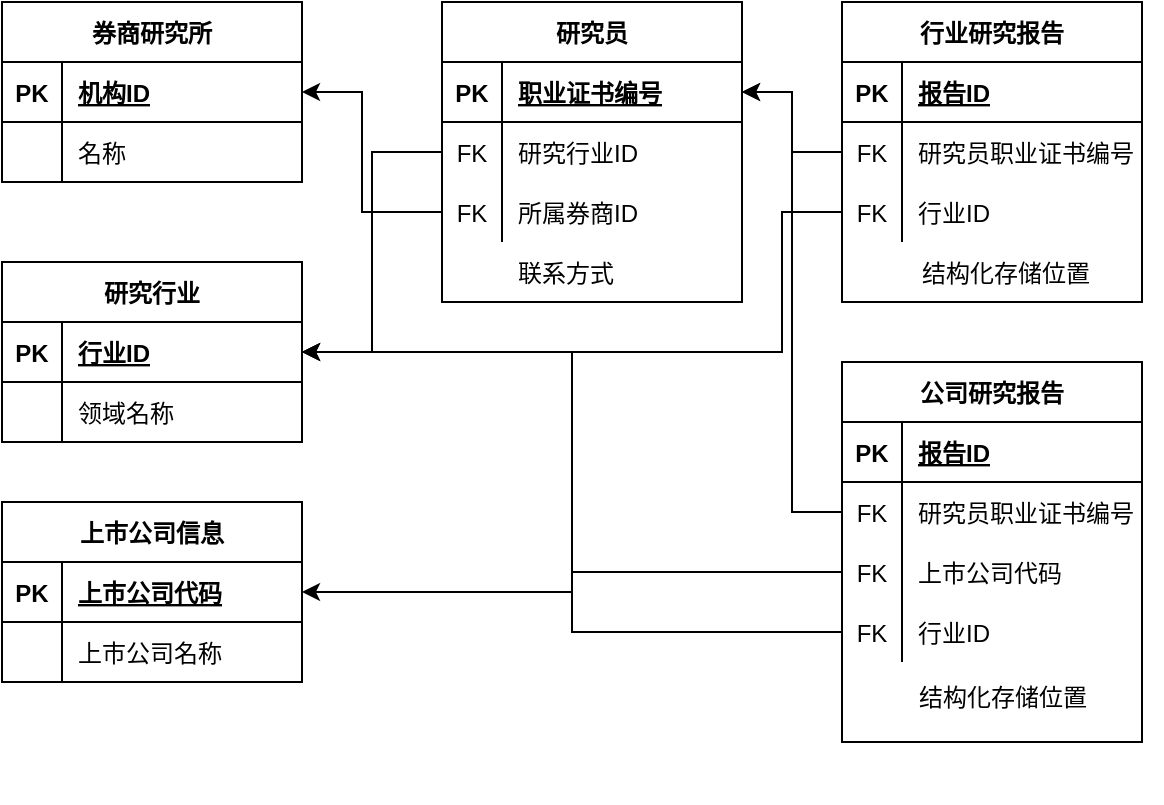 <mxfile version="14.4.9" type="github">
  <diagram id="uSX-9S-eXGz2k6nIvwEQ" name="第 1 页">
    <mxGraphModel dx="1136" dy="670" grid="1" gridSize="10" guides="1" tooltips="1" connect="1" arrows="1" fold="1" page="1" pageScale="1" pageWidth="850" pageHeight="1100" math="0" shadow="0">
      <root>
        <mxCell id="0" />
        <mxCell id="1" parent="0" />
        <mxCell id="vnZ6nE50Qv4-x-l0_GSR-1" value="券商研究所" style="shape=table;startSize=30;container=1;collapsible=1;childLayout=tableLayout;fixedRows=1;rowLines=0;fontStyle=1;align=center;resizeLast=1;" parent="1" vertex="1">
          <mxGeometry x="60" y="110" width="150" height="90" as="geometry" />
        </mxCell>
        <mxCell id="vnZ6nE50Qv4-x-l0_GSR-2" value="" style="shape=partialRectangle;collapsible=0;dropTarget=0;pointerEvents=0;fillColor=none;top=0;left=0;bottom=1;right=0;points=[[0,0.5],[1,0.5]];portConstraint=eastwest;" parent="vnZ6nE50Qv4-x-l0_GSR-1" vertex="1">
          <mxGeometry y="30" width="150" height="30" as="geometry" />
        </mxCell>
        <mxCell id="vnZ6nE50Qv4-x-l0_GSR-3" value="PK" style="shape=partialRectangle;connectable=0;fillColor=none;top=0;left=0;bottom=0;right=0;fontStyle=1;overflow=hidden;" parent="vnZ6nE50Qv4-x-l0_GSR-2" vertex="1">
          <mxGeometry width="30" height="30" as="geometry" />
        </mxCell>
        <mxCell id="vnZ6nE50Qv4-x-l0_GSR-4" value="机构ID" style="shape=partialRectangle;connectable=0;fillColor=none;top=0;left=0;bottom=0;right=0;align=left;spacingLeft=6;fontStyle=5;overflow=hidden;" parent="vnZ6nE50Qv4-x-l0_GSR-2" vertex="1">
          <mxGeometry x="30" width="120" height="30" as="geometry" />
        </mxCell>
        <mxCell id="vnZ6nE50Qv4-x-l0_GSR-5" value="" style="shape=partialRectangle;collapsible=0;dropTarget=0;pointerEvents=0;fillColor=none;top=0;left=0;bottom=0;right=0;points=[[0,0.5],[1,0.5]];portConstraint=eastwest;" parent="vnZ6nE50Qv4-x-l0_GSR-1" vertex="1">
          <mxGeometry y="60" width="150" height="30" as="geometry" />
        </mxCell>
        <mxCell id="vnZ6nE50Qv4-x-l0_GSR-6" value="" style="shape=partialRectangle;connectable=0;fillColor=none;top=0;left=0;bottom=0;right=0;editable=1;overflow=hidden;" parent="vnZ6nE50Qv4-x-l0_GSR-5" vertex="1">
          <mxGeometry width="30" height="30" as="geometry" />
        </mxCell>
        <mxCell id="vnZ6nE50Qv4-x-l0_GSR-7" value="名称" style="shape=partialRectangle;connectable=0;fillColor=none;top=0;left=0;bottom=0;right=0;align=left;spacingLeft=6;overflow=hidden;" parent="vnZ6nE50Qv4-x-l0_GSR-5" vertex="1">
          <mxGeometry x="30" width="120" height="30" as="geometry" />
        </mxCell>
        <mxCell id="vnZ6nE50Qv4-x-l0_GSR-58" style="edgeStyle=orthogonalEdgeStyle;rounded=0;orthogonalLoop=1;jettySize=auto;html=1;exitX=0;exitY=0.5;exitDx=0;exitDy=0;" parent="1" source="vnZ6nE50Qv4-x-l0_GSR-55" target="vnZ6nE50Qv4-x-l0_GSR-2" edge="1">
          <mxGeometry relative="1" as="geometry">
            <Array as="points">
              <mxPoint x="240" y="215" />
              <mxPoint x="240" y="155" />
            </Array>
          </mxGeometry>
        </mxCell>
        <mxCell id="vnZ6nE50Qv4-x-l0_GSR-59" value="研究行业" style="shape=table;startSize=30;container=1;collapsible=1;childLayout=tableLayout;fixedRows=1;rowLines=0;fontStyle=1;align=center;resizeLast=1;" parent="1" vertex="1">
          <mxGeometry x="60" y="240" width="150" height="90" as="geometry" />
        </mxCell>
        <mxCell id="vnZ6nE50Qv4-x-l0_GSR-60" value="" style="shape=partialRectangle;collapsible=0;dropTarget=0;pointerEvents=0;fillColor=none;top=0;left=0;bottom=1;right=0;points=[[0,0.5],[1,0.5]];portConstraint=eastwest;" parent="vnZ6nE50Qv4-x-l0_GSR-59" vertex="1">
          <mxGeometry y="30" width="150" height="30" as="geometry" />
        </mxCell>
        <mxCell id="vnZ6nE50Qv4-x-l0_GSR-61" value="PK" style="shape=partialRectangle;connectable=0;fillColor=none;top=0;left=0;bottom=0;right=0;fontStyle=1;overflow=hidden;" parent="vnZ6nE50Qv4-x-l0_GSR-60" vertex="1">
          <mxGeometry width="30" height="30" as="geometry" />
        </mxCell>
        <mxCell id="vnZ6nE50Qv4-x-l0_GSR-62" value="行业ID" style="shape=partialRectangle;connectable=0;fillColor=none;top=0;left=0;bottom=0;right=0;align=left;spacingLeft=6;fontStyle=5;overflow=hidden;" parent="vnZ6nE50Qv4-x-l0_GSR-60" vertex="1">
          <mxGeometry x="30" width="120" height="30" as="geometry" />
        </mxCell>
        <mxCell id="vnZ6nE50Qv4-x-l0_GSR-63" value="" style="shape=partialRectangle;collapsible=0;dropTarget=0;pointerEvents=0;fillColor=none;top=0;left=0;bottom=0;right=0;points=[[0,0.5],[1,0.5]];portConstraint=eastwest;" parent="vnZ6nE50Qv4-x-l0_GSR-59" vertex="1">
          <mxGeometry y="60" width="150" height="30" as="geometry" />
        </mxCell>
        <mxCell id="vnZ6nE50Qv4-x-l0_GSR-64" value="" style="shape=partialRectangle;connectable=0;fillColor=none;top=0;left=0;bottom=0;right=0;editable=1;overflow=hidden;" parent="vnZ6nE50Qv4-x-l0_GSR-63" vertex="1">
          <mxGeometry width="30" height="30" as="geometry" />
        </mxCell>
        <mxCell id="vnZ6nE50Qv4-x-l0_GSR-65" value="领域名称" style="shape=partialRectangle;connectable=0;fillColor=none;top=0;left=0;bottom=0;right=0;align=left;spacingLeft=6;overflow=hidden;" parent="vnZ6nE50Qv4-x-l0_GSR-63" vertex="1">
          <mxGeometry x="30" width="120" height="30" as="geometry" />
        </mxCell>
        <mxCell id="vnZ6nE50Qv4-x-l0_GSR-75" value="" style="group" parent="1" vertex="1" connectable="0">
          <mxGeometry x="280" y="110" width="150" height="150" as="geometry" />
        </mxCell>
        <mxCell id="vnZ6nE50Qv4-x-l0_GSR-45" value="研究员" style="shape=table;startSize=30;container=1;collapsible=1;childLayout=tableLayout;fixedRows=1;rowLines=0;fontStyle=1;align=center;resizeLast=1;" parent="vnZ6nE50Qv4-x-l0_GSR-75" vertex="1">
          <mxGeometry width="150" height="150" as="geometry" />
        </mxCell>
        <mxCell id="vnZ6nE50Qv4-x-l0_GSR-46" value="" style="shape=partialRectangle;collapsible=0;dropTarget=0;pointerEvents=0;fillColor=none;top=0;left=0;bottom=1;right=0;points=[[0,0.5],[1,0.5]];portConstraint=eastwest;" parent="vnZ6nE50Qv4-x-l0_GSR-45" vertex="1">
          <mxGeometry y="30" width="150" height="30" as="geometry" />
        </mxCell>
        <mxCell id="vnZ6nE50Qv4-x-l0_GSR-47" value="PK" style="shape=partialRectangle;connectable=0;fillColor=none;top=0;left=0;bottom=0;right=0;fontStyle=1;overflow=hidden;" parent="vnZ6nE50Qv4-x-l0_GSR-46" vertex="1">
          <mxGeometry width="30" height="30" as="geometry" />
        </mxCell>
        <mxCell id="vnZ6nE50Qv4-x-l0_GSR-48" value="职业证书编号" style="shape=partialRectangle;connectable=0;fillColor=none;top=0;left=0;bottom=0;right=0;align=left;spacingLeft=6;fontStyle=5;overflow=hidden;" parent="vnZ6nE50Qv4-x-l0_GSR-46" vertex="1">
          <mxGeometry x="30" width="120" height="30" as="geometry" />
        </mxCell>
        <mxCell id="vnZ6nE50Qv4-x-l0_GSR-49" value="" style="shape=partialRectangle;collapsible=0;dropTarget=0;pointerEvents=0;fillColor=none;top=0;left=0;bottom=0;right=0;points=[[0,0.5],[1,0.5]];portConstraint=eastwest;" parent="vnZ6nE50Qv4-x-l0_GSR-45" vertex="1">
          <mxGeometry y="60" width="150" height="30" as="geometry" />
        </mxCell>
        <mxCell id="vnZ6nE50Qv4-x-l0_GSR-50" value="FK" style="shape=partialRectangle;connectable=0;fillColor=none;top=0;left=0;bottom=0;right=0;editable=1;overflow=hidden;" parent="vnZ6nE50Qv4-x-l0_GSR-49" vertex="1">
          <mxGeometry width="30" height="30" as="geometry" />
        </mxCell>
        <mxCell id="vnZ6nE50Qv4-x-l0_GSR-51" value="研究行业ID" style="shape=partialRectangle;connectable=0;fillColor=none;top=0;left=0;bottom=0;right=0;align=left;spacingLeft=6;overflow=hidden;" parent="vnZ6nE50Qv4-x-l0_GSR-49" vertex="1">
          <mxGeometry x="30" width="120" height="30" as="geometry" />
        </mxCell>
        <mxCell id="vnZ6nE50Qv4-x-l0_GSR-55" value="" style="shape=partialRectangle;collapsible=0;dropTarget=0;pointerEvents=0;fillColor=none;top=0;left=0;bottom=0;right=0;points=[[0,0.5],[1,0.5]];portConstraint=eastwest;" parent="vnZ6nE50Qv4-x-l0_GSR-45" vertex="1">
          <mxGeometry y="90" width="150" height="30" as="geometry" />
        </mxCell>
        <mxCell id="vnZ6nE50Qv4-x-l0_GSR-56" value="FK" style="shape=partialRectangle;connectable=0;fillColor=none;top=0;left=0;bottom=0;right=0;editable=1;overflow=hidden;" parent="vnZ6nE50Qv4-x-l0_GSR-55" vertex="1">
          <mxGeometry width="30" height="30" as="geometry" />
        </mxCell>
        <mxCell id="vnZ6nE50Qv4-x-l0_GSR-57" value="所属券商ID" style="shape=partialRectangle;connectable=0;fillColor=none;top=0;left=0;bottom=0;right=0;align=left;spacingLeft=6;overflow=hidden;" parent="vnZ6nE50Qv4-x-l0_GSR-55" vertex="1">
          <mxGeometry x="30" width="120" height="30" as="geometry" />
        </mxCell>
        <mxCell id="vnZ6nE50Qv4-x-l0_GSR-73" value="" style="shape=partialRectangle;connectable=0;fillColor=none;top=0;left=0;bottom=0;right=0;editable=1;overflow=hidden;" parent="vnZ6nE50Qv4-x-l0_GSR-75" vertex="1">
          <mxGeometry y="120" width="30" height="30" as="geometry" />
        </mxCell>
        <mxCell id="vnZ6nE50Qv4-x-l0_GSR-74" value="联系方式" style="shape=partialRectangle;connectable=0;fillColor=none;top=0;left=0;bottom=0;right=0;align=left;spacingLeft=6;overflow=hidden;" parent="vnZ6nE50Qv4-x-l0_GSR-75" vertex="1">
          <mxGeometry x="30" y="120" width="120" height="30" as="geometry" />
        </mxCell>
        <mxCell id="vnZ6nE50Qv4-x-l0_GSR-77" style="edgeStyle=orthogonalEdgeStyle;rounded=0;orthogonalLoop=1;jettySize=auto;html=1;exitX=0;exitY=0.5;exitDx=0;exitDy=0;entryX=1;entryY=0.5;entryDx=0;entryDy=0;" parent="1" source="vnZ6nE50Qv4-x-l0_GSR-49" target="vnZ6nE50Qv4-x-l0_GSR-60" edge="1">
          <mxGeometry relative="1" as="geometry" />
        </mxCell>
        <mxCell id="vnZ6nE50Qv4-x-l0_GSR-78" value="" style="group" parent="1" vertex="1" connectable="0">
          <mxGeometry x="480" y="110" width="160" height="150" as="geometry" />
        </mxCell>
        <mxCell id="vnZ6nE50Qv4-x-l0_GSR-79" value="行业研究报告" style="shape=table;startSize=30;container=1;collapsible=1;childLayout=tableLayout;fixedRows=1;rowLines=0;fontStyle=1;align=center;resizeLast=1;" parent="vnZ6nE50Qv4-x-l0_GSR-78" vertex="1">
          <mxGeometry width="150" height="150" as="geometry" />
        </mxCell>
        <mxCell id="vnZ6nE50Qv4-x-l0_GSR-80" value="" style="shape=partialRectangle;collapsible=0;dropTarget=0;pointerEvents=0;fillColor=none;top=0;left=0;bottom=1;right=0;points=[[0,0.5],[1,0.5]];portConstraint=eastwest;" parent="vnZ6nE50Qv4-x-l0_GSR-79" vertex="1">
          <mxGeometry y="30" width="150" height="30" as="geometry" />
        </mxCell>
        <mxCell id="vnZ6nE50Qv4-x-l0_GSR-81" value="PK" style="shape=partialRectangle;connectable=0;fillColor=none;top=0;left=0;bottom=0;right=0;fontStyle=1;overflow=hidden;" parent="vnZ6nE50Qv4-x-l0_GSR-80" vertex="1">
          <mxGeometry width="30" height="30" as="geometry" />
        </mxCell>
        <mxCell id="vnZ6nE50Qv4-x-l0_GSR-82" value="报告ID" style="shape=partialRectangle;connectable=0;fillColor=none;top=0;left=0;bottom=0;right=0;align=left;spacingLeft=6;fontStyle=5;overflow=hidden;" parent="vnZ6nE50Qv4-x-l0_GSR-80" vertex="1">
          <mxGeometry x="30" width="120" height="30" as="geometry" />
        </mxCell>
        <mxCell id="vnZ6nE50Qv4-x-l0_GSR-83" value="" style="shape=partialRectangle;collapsible=0;dropTarget=0;pointerEvents=0;fillColor=none;top=0;left=0;bottom=0;right=0;points=[[0,0.5],[1,0.5]];portConstraint=eastwest;" parent="vnZ6nE50Qv4-x-l0_GSR-79" vertex="1">
          <mxGeometry y="60" width="150" height="30" as="geometry" />
        </mxCell>
        <mxCell id="vnZ6nE50Qv4-x-l0_GSR-84" value="FK" style="shape=partialRectangle;connectable=0;fillColor=none;top=0;left=0;bottom=0;right=0;editable=1;overflow=hidden;" parent="vnZ6nE50Qv4-x-l0_GSR-83" vertex="1">
          <mxGeometry width="30" height="30" as="geometry" />
        </mxCell>
        <mxCell id="vnZ6nE50Qv4-x-l0_GSR-85" value="研究员职业证书编号" style="shape=partialRectangle;connectable=0;fillColor=none;top=0;left=0;bottom=0;right=0;align=left;spacingLeft=6;overflow=hidden;" parent="vnZ6nE50Qv4-x-l0_GSR-83" vertex="1">
          <mxGeometry x="30" width="120" height="30" as="geometry" />
        </mxCell>
        <mxCell id="vnZ6nE50Qv4-x-l0_GSR-86" value="" style="shape=partialRectangle;collapsible=0;dropTarget=0;pointerEvents=0;fillColor=none;top=0;left=0;bottom=0;right=0;points=[[0,0.5],[1,0.5]];portConstraint=eastwest;" parent="vnZ6nE50Qv4-x-l0_GSR-79" vertex="1">
          <mxGeometry y="90" width="150" height="30" as="geometry" />
        </mxCell>
        <mxCell id="vnZ6nE50Qv4-x-l0_GSR-87" value="FK" style="shape=partialRectangle;connectable=0;fillColor=none;top=0;left=0;bottom=0;right=0;editable=1;overflow=hidden;" parent="vnZ6nE50Qv4-x-l0_GSR-86" vertex="1">
          <mxGeometry width="30" height="30" as="geometry" />
        </mxCell>
        <mxCell id="vnZ6nE50Qv4-x-l0_GSR-88" value="行业ID" style="shape=partialRectangle;connectable=0;fillColor=none;top=0;left=0;bottom=0;right=0;align=left;spacingLeft=6;overflow=hidden;" parent="vnZ6nE50Qv4-x-l0_GSR-86" vertex="1">
          <mxGeometry x="30" width="120" height="30" as="geometry" />
        </mxCell>
        <mxCell id="vnZ6nE50Qv4-x-l0_GSR-94" style="edgeStyle=orthogonalEdgeStyle;rounded=0;orthogonalLoop=1;jettySize=auto;html=1;exitX=1;exitY=0.5;exitDx=0;exitDy=0;" parent="vnZ6nE50Qv4-x-l0_GSR-79" source="vnZ6nE50Qv4-x-l0_GSR-83" target="vnZ6nE50Qv4-x-l0_GSR-83" edge="1">
          <mxGeometry relative="1" as="geometry" />
        </mxCell>
        <mxCell id="vnZ6nE50Qv4-x-l0_GSR-89" value="" style="shape=partialRectangle;connectable=0;fillColor=none;top=0;left=0;bottom=0;right=0;editable=1;overflow=hidden;" parent="vnZ6nE50Qv4-x-l0_GSR-78" vertex="1">
          <mxGeometry y="120" width="32" height="30" as="geometry" />
        </mxCell>
        <mxCell id="vnZ6nE50Qv4-x-l0_GSR-90" value="结构化存储位置" style="shape=partialRectangle;connectable=0;fillColor=none;top=0;left=0;bottom=0;right=0;align=left;spacingLeft=6;overflow=hidden;" parent="vnZ6nE50Qv4-x-l0_GSR-78" vertex="1">
          <mxGeometry x="32" y="120" width="108" height="30" as="geometry" />
        </mxCell>
        <mxCell id="vnZ6nE50Qv4-x-l0_GSR-91" style="edgeStyle=orthogonalEdgeStyle;rounded=0;orthogonalLoop=1;jettySize=auto;html=1;exitX=0;exitY=0.5;exitDx=0;exitDy=0;entryX=1;entryY=0.5;entryDx=0;entryDy=0;" parent="1" source="vnZ6nE50Qv4-x-l0_GSR-86" target="vnZ6nE50Qv4-x-l0_GSR-60" edge="1">
          <mxGeometry relative="1" as="geometry">
            <Array as="points">
              <mxPoint x="450" y="215" />
              <mxPoint x="450" y="285" />
            </Array>
          </mxGeometry>
        </mxCell>
        <mxCell id="vnZ6nE50Qv4-x-l0_GSR-92" style="edgeStyle=orthogonalEdgeStyle;rounded=0;orthogonalLoop=1;jettySize=auto;html=1;exitX=0;exitY=0.5;exitDx=0;exitDy=0;entryX=1;entryY=0.5;entryDx=0;entryDy=0;" parent="1" source="vnZ6nE50Qv4-x-l0_GSR-83" target="vnZ6nE50Qv4-x-l0_GSR-46" edge="1">
          <mxGeometry relative="1" as="geometry" />
        </mxCell>
        <mxCell id="vnZ6nE50Qv4-x-l0_GSR-95" value="" style="group" parent="1" vertex="1" connectable="0">
          <mxGeometry x="60" y="360" width="160" height="150" as="geometry" />
        </mxCell>
        <mxCell id="vnZ6nE50Qv4-x-l0_GSR-96" value="上市公司信息" style="shape=table;startSize=30;container=1;collapsible=1;childLayout=tableLayout;fixedRows=1;rowLines=0;fontStyle=1;align=center;resizeLast=1;" parent="vnZ6nE50Qv4-x-l0_GSR-95" vertex="1">
          <mxGeometry width="150" height="90" as="geometry" />
        </mxCell>
        <mxCell id="vnZ6nE50Qv4-x-l0_GSR-97" value="" style="shape=partialRectangle;collapsible=0;dropTarget=0;pointerEvents=0;fillColor=none;top=0;left=0;bottom=1;right=0;points=[[0,0.5],[1,0.5]];portConstraint=eastwest;" parent="vnZ6nE50Qv4-x-l0_GSR-96" vertex="1">
          <mxGeometry y="30" width="150" height="30" as="geometry" />
        </mxCell>
        <mxCell id="vnZ6nE50Qv4-x-l0_GSR-98" value="PK" style="shape=partialRectangle;connectable=0;fillColor=none;top=0;left=0;bottom=0;right=0;fontStyle=1;overflow=hidden;" parent="vnZ6nE50Qv4-x-l0_GSR-97" vertex="1">
          <mxGeometry width="30" height="30" as="geometry" />
        </mxCell>
        <mxCell id="vnZ6nE50Qv4-x-l0_GSR-99" value="上市公司代码" style="shape=partialRectangle;connectable=0;fillColor=none;top=0;left=0;bottom=0;right=0;align=left;spacingLeft=6;fontStyle=5;overflow=hidden;" parent="vnZ6nE50Qv4-x-l0_GSR-97" vertex="1">
          <mxGeometry x="30" width="120" height="30" as="geometry" />
        </mxCell>
        <mxCell id="vnZ6nE50Qv4-x-l0_GSR-100" value="" style="shape=partialRectangle;collapsible=0;dropTarget=0;pointerEvents=0;fillColor=none;top=0;left=0;bottom=0;right=0;points=[[0,0.5],[1,0.5]];portConstraint=eastwest;" parent="vnZ6nE50Qv4-x-l0_GSR-96" vertex="1">
          <mxGeometry y="60" width="150" height="30" as="geometry" />
        </mxCell>
        <mxCell id="vnZ6nE50Qv4-x-l0_GSR-101" value="" style="shape=partialRectangle;connectable=0;fillColor=none;top=0;left=0;bottom=0;right=0;editable=1;overflow=hidden;" parent="vnZ6nE50Qv4-x-l0_GSR-100" vertex="1">
          <mxGeometry width="30" height="30" as="geometry" />
        </mxCell>
        <mxCell id="vnZ6nE50Qv4-x-l0_GSR-102" value="上市公司名称" style="shape=partialRectangle;connectable=0;fillColor=none;top=0;left=0;bottom=0;right=0;align=left;spacingLeft=6;overflow=hidden;" parent="vnZ6nE50Qv4-x-l0_GSR-100" vertex="1">
          <mxGeometry x="30" width="120" height="30" as="geometry" />
        </mxCell>
        <mxCell id="vnZ6nE50Qv4-x-l0_GSR-106" style="edgeStyle=orthogonalEdgeStyle;rounded=0;orthogonalLoop=1;jettySize=auto;html=1;exitX=1;exitY=0.5;exitDx=0;exitDy=0;" parent="vnZ6nE50Qv4-x-l0_GSR-96" source="vnZ6nE50Qv4-x-l0_GSR-100" target="vnZ6nE50Qv4-x-l0_GSR-100" edge="1">
          <mxGeometry relative="1" as="geometry" />
        </mxCell>
        <mxCell id="vnZ6nE50Qv4-x-l0_GSR-107" value="" style="shape=partialRectangle;connectable=0;fillColor=none;top=0;left=0;bottom=0;right=0;editable=1;overflow=hidden;" parent="vnZ6nE50Qv4-x-l0_GSR-95" vertex="1">
          <mxGeometry y="120" width="32" height="30" as="geometry" />
        </mxCell>
        <mxCell id="opHdCEE5r7VP04a0z3pU-50" style="edgeStyle=orthogonalEdgeStyle;rounded=0;orthogonalLoop=1;jettySize=auto;html=1;exitX=0;exitY=0.5;exitDx=0;exitDy=0;entryX=1;entryY=0.5;entryDx=0;entryDy=0;" edge="1" parent="1" source="opHdCEE5r7VP04a0z3pU-35" target="vnZ6nE50Qv4-x-l0_GSR-46">
          <mxGeometry relative="1" as="geometry" />
        </mxCell>
        <mxCell id="opHdCEE5r7VP04a0z3pU-52" value="" style="group" vertex="1" connectable="0" parent="1">
          <mxGeometry x="480" y="290" width="150" height="200" as="geometry" />
        </mxCell>
        <mxCell id="opHdCEE5r7VP04a0z3pU-31" value="公司研究报告" style="shape=table;startSize=30;container=1;collapsible=1;childLayout=tableLayout;fixedRows=1;rowLines=0;fontStyle=1;align=center;resizeLast=1;" vertex="1" parent="opHdCEE5r7VP04a0z3pU-52">
          <mxGeometry width="150" height="190" as="geometry" />
        </mxCell>
        <mxCell id="opHdCEE5r7VP04a0z3pU-32" value="" style="shape=partialRectangle;collapsible=0;dropTarget=0;pointerEvents=0;fillColor=none;top=0;left=0;bottom=1;right=0;points=[[0,0.5],[1,0.5]];portConstraint=eastwest;" vertex="1" parent="opHdCEE5r7VP04a0z3pU-31">
          <mxGeometry y="30" width="150" height="30" as="geometry" />
        </mxCell>
        <mxCell id="opHdCEE5r7VP04a0z3pU-33" value="PK" style="shape=partialRectangle;connectable=0;fillColor=none;top=0;left=0;bottom=0;right=0;fontStyle=1;overflow=hidden;" vertex="1" parent="opHdCEE5r7VP04a0z3pU-32">
          <mxGeometry width="30" height="30" as="geometry" />
        </mxCell>
        <mxCell id="opHdCEE5r7VP04a0z3pU-34" value="报告ID" style="shape=partialRectangle;connectable=0;fillColor=none;top=0;left=0;bottom=0;right=0;align=left;spacingLeft=6;fontStyle=5;overflow=hidden;" vertex="1" parent="opHdCEE5r7VP04a0z3pU-32">
          <mxGeometry x="30" width="120" height="30" as="geometry" />
        </mxCell>
        <mxCell id="opHdCEE5r7VP04a0z3pU-35" value="" style="shape=partialRectangle;collapsible=0;dropTarget=0;pointerEvents=0;fillColor=none;top=0;left=0;bottom=0;right=0;points=[[0,0.5],[1,0.5]];portConstraint=eastwest;" vertex="1" parent="opHdCEE5r7VP04a0z3pU-31">
          <mxGeometry y="60" width="150" height="30" as="geometry" />
        </mxCell>
        <mxCell id="opHdCEE5r7VP04a0z3pU-36" value="FK" style="shape=partialRectangle;connectable=0;fillColor=none;top=0;left=0;bottom=0;right=0;editable=1;overflow=hidden;" vertex="1" parent="opHdCEE5r7VP04a0z3pU-35">
          <mxGeometry width="30" height="30" as="geometry" />
        </mxCell>
        <mxCell id="opHdCEE5r7VP04a0z3pU-37" value="研究员职业证书编号" style="shape=partialRectangle;connectable=0;fillColor=none;top=0;left=0;bottom=0;right=0;align=left;spacingLeft=6;overflow=hidden;" vertex="1" parent="opHdCEE5r7VP04a0z3pU-35">
          <mxGeometry x="30" width="120" height="30" as="geometry" />
        </mxCell>
        <mxCell id="opHdCEE5r7VP04a0z3pU-38" value="" style="shape=partialRectangle;collapsible=0;dropTarget=0;pointerEvents=0;fillColor=none;top=0;left=0;bottom=0;right=0;points=[[0,0.5],[1,0.5]];portConstraint=eastwest;" vertex="1" parent="opHdCEE5r7VP04a0z3pU-31">
          <mxGeometry y="90" width="150" height="30" as="geometry" />
        </mxCell>
        <mxCell id="opHdCEE5r7VP04a0z3pU-39" value="FK" style="shape=partialRectangle;connectable=0;fillColor=none;top=0;left=0;bottom=0;right=0;editable=1;overflow=hidden;" vertex="1" parent="opHdCEE5r7VP04a0z3pU-38">
          <mxGeometry width="30" height="30" as="geometry" />
        </mxCell>
        <mxCell id="opHdCEE5r7VP04a0z3pU-40" value="上市公司代码" style="shape=partialRectangle;connectable=0;fillColor=none;top=0;left=0;bottom=0;right=0;align=left;spacingLeft=6;overflow=hidden;" vertex="1" parent="opHdCEE5r7VP04a0z3pU-38">
          <mxGeometry x="30" width="120" height="30" as="geometry" />
        </mxCell>
        <mxCell id="opHdCEE5r7VP04a0z3pU-41" value="" style="shape=partialRectangle;collapsible=0;dropTarget=0;pointerEvents=0;fillColor=none;top=0;left=0;bottom=0;right=0;points=[[0,0.5],[1,0.5]];portConstraint=eastwest;" vertex="1" parent="opHdCEE5r7VP04a0z3pU-31">
          <mxGeometry y="120" width="150" height="30" as="geometry" />
        </mxCell>
        <mxCell id="opHdCEE5r7VP04a0z3pU-42" value="FK" style="shape=partialRectangle;connectable=0;fillColor=none;top=0;left=0;bottom=0;right=0;editable=1;overflow=hidden;" vertex="1" parent="opHdCEE5r7VP04a0z3pU-41">
          <mxGeometry width="30" height="30" as="geometry" />
        </mxCell>
        <mxCell id="opHdCEE5r7VP04a0z3pU-43" value="行业ID" style="shape=partialRectangle;connectable=0;fillColor=none;top=0;left=0;bottom=0;right=0;align=left;spacingLeft=6;overflow=hidden;" vertex="1" parent="opHdCEE5r7VP04a0z3pU-41">
          <mxGeometry x="30" width="120" height="30" as="geometry" />
        </mxCell>
        <mxCell id="opHdCEE5r7VP04a0z3pU-47" value="结构化存储位置" style="text;html=1;align=center;verticalAlign=middle;resizable=0;points=[];autosize=1;" vertex="1" parent="opHdCEE5r7VP04a0z3pU-52">
          <mxGeometry x="30" y="157.895" width="100" height="20" as="geometry" />
        </mxCell>
        <mxCell id="opHdCEE5r7VP04a0z3pU-53" style="edgeStyle=orthogonalEdgeStyle;rounded=0;orthogonalLoop=1;jettySize=auto;html=1;exitX=0;exitY=0.5;exitDx=0;exitDy=0;" edge="1" parent="1" source="opHdCEE5r7VP04a0z3pU-38" target="vnZ6nE50Qv4-x-l0_GSR-97">
          <mxGeometry relative="1" as="geometry" />
        </mxCell>
        <mxCell id="opHdCEE5r7VP04a0z3pU-54" style="edgeStyle=orthogonalEdgeStyle;rounded=0;orthogonalLoop=1;jettySize=auto;html=1;exitX=0;exitY=0.5;exitDx=0;exitDy=0;entryX=1;entryY=0.5;entryDx=0;entryDy=0;" edge="1" parent="1" source="opHdCEE5r7VP04a0z3pU-41" target="vnZ6nE50Qv4-x-l0_GSR-60">
          <mxGeometry relative="1" as="geometry" />
        </mxCell>
      </root>
    </mxGraphModel>
  </diagram>
</mxfile>
